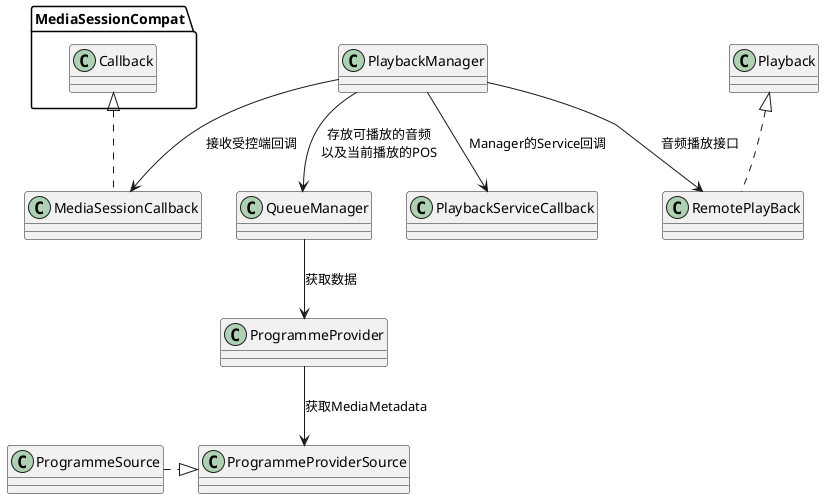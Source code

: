 @startuml

ProgrammeProviderSource <|..left- ProgrammeSource

MediaSessionCompat.Callback <|.. MediaSessionCallback

Playback <|.. RemotePlayBack

ProgrammeProvider --> ProgrammeProviderSource : 获取MediaMetadata

QueueManager --> ProgrammeProvider : 获取数据

PlaybackManager --> QueueManager : 存放可播放的音频\n以及当前播放的POS

PlaybackManager --> PlaybackServiceCallback : Manager的Service回调

PlaybackManager --> MediaSessionCallback : 接收受控端回调

PlaybackManager --> RemotePlayBack : 音频播放接口

@enduml